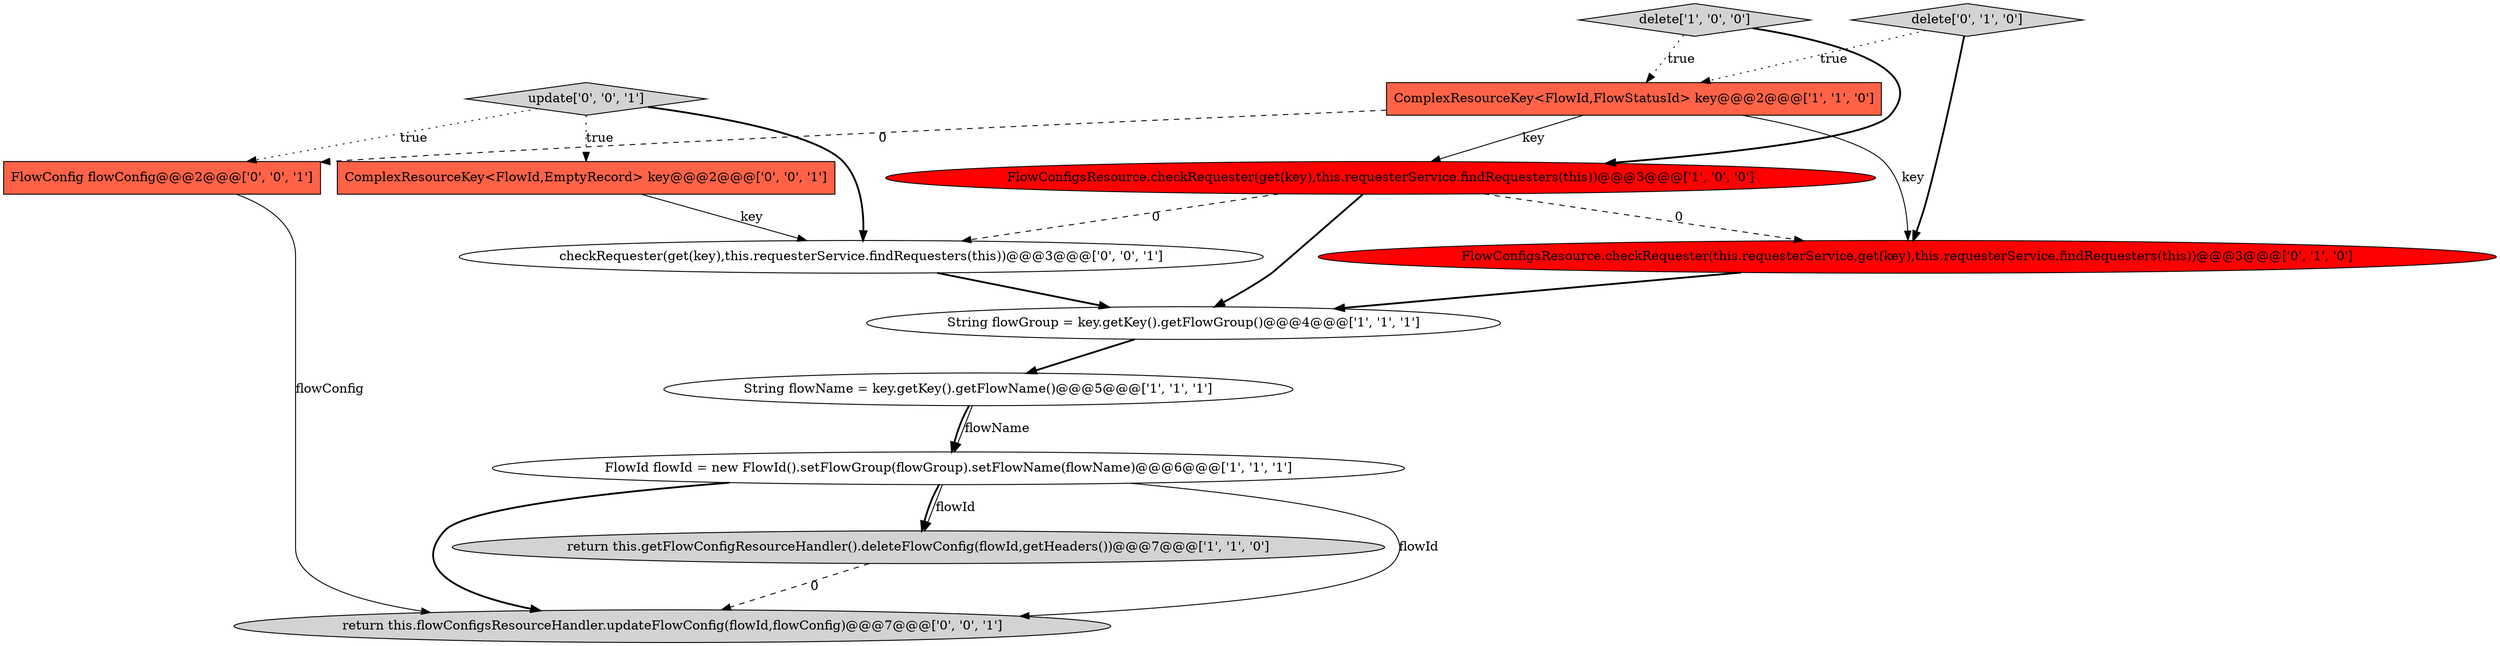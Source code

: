 digraph {
6 [style = filled, label = "delete['1', '0', '0']", fillcolor = lightgray, shape = diamond image = "AAA0AAABBB1BBB"];
8 [style = filled, label = "delete['0', '1', '0']", fillcolor = lightgray, shape = diamond image = "AAA0AAABBB2BBB"];
0 [style = filled, label = "String flowGroup = key.getKey().getFlowGroup()@@@4@@@['1', '1', '1']", fillcolor = white, shape = ellipse image = "AAA0AAABBB1BBB"];
1 [style = filled, label = "String flowName = key.getKey().getFlowName()@@@5@@@['1', '1', '1']", fillcolor = white, shape = ellipse image = "AAA0AAABBB1BBB"];
9 [style = filled, label = "return this.flowConfigsResourceHandler.updateFlowConfig(flowId,flowConfig)@@@7@@@['0', '0', '1']", fillcolor = lightgray, shape = ellipse image = "AAA0AAABBB3BBB"];
7 [style = filled, label = "FlowConfigsResource.checkRequester(this.requesterService,get(key),this.requesterService.findRequesters(this))@@@3@@@['0', '1', '0']", fillcolor = red, shape = ellipse image = "AAA1AAABBB2BBB"];
2 [style = filled, label = "FlowId flowId = new FlowId().setFlowGroup(flowGroup).setFlowName(flowName)@@@6@@@['1', '1', '1']", fillcolor = white, shape = ellipse image = "AAA0AAABBB1BBB"];
12 [style = filled, label = "update['0', '0', '1']", fillcolor = lightgray, shape = diamond image = "AAA0AAABBB3BBB"];
11 [style = filled, label = "FlowConfig flowConfig@@@2@@@['0', '0', '1']", fillcolor = tomato, shape = box image = "AAA0AAABBB3BBB"];
3 [style = filled, label = "FlowConfigsResource.checkRequester(get(key),this.requesterService.findRequesters(this))@@@3@@@['1', '0', '0']", fillcolor = red, shape = ellipse image = "AAA1AAABBB1BBB"];
5 [style = filled, label = "return this.getFlowConfigResourceHandler().deleteFlowConfig(flowId,getHeaders())@@@7@@@['1', '1', '0']", fillcolor = lightgray, shape = ellipse image = "AAA0AAABBB1BBB"];
10 [style = filled, label = "ComplexResourceKey<FlowId,EmptyRecord> key@@@2@@@['0', '0', '1']", fillcolor = tomato, shape = box image = "AAA0AAABBB3BBB"];
4 [style = filled, label = "ComplexResourceKey<FlowId,FlowStatusId> key@@@2@@@['1', '1', '0']", fillcolor = tomato, shape = box image = "AAA0AAABBB1BBB"];
13 [style = filled, label = "checkRequester(get(key),this.requesterService.findRequesters(this))@@@3@@@['0', '0', '1']", fillcolor = white, shape = ellipse image = "AAA0AAABBB3BBB"];
11->9 [style = solid, label="flowConfig"];
6->3 [style = bold, label=""];
2->5 [style = solid, label="flowId"];
4->7 [style = solid, label="key"];
2->5 [style = bold, label=""];
2->9 [style = solid, label="flowId"];
3->7 [style = dashed, label="0"];
5->9 [style = dashed, label="0"];
7->0 [style = bold, label=""];
2->9 [style = bold, label=""];
4->3 [style = solid, label="key"];
3->13 [style = dashed, label="0"];
8->4 [style = dotted, label="true"];
3->0 [style = bold, label=""];
8->7 [style = bold, label=""];
12->11 [style = dotted, label="true"];
12->13 [style = bold, label=""];
6->4 [style = dotted, label="true"];
12->10 [style = dotted, label="true"];
0->1 [style = bold, label=""];
1->2 [style = bold, label=""];
10->13 [style = solid, label="key"];
4->11 [style = dashed, label="0"];
1->2 [style = solid, label="flowName"];
13->0 [style = bold, label=""];
}
